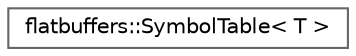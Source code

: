 digraph "Graphical Class Hierarchy"
{
 // LATEX_PDF_SIZE
  bgcolor="transparent";
  edge [fontname=Helvetica,fontsize=10,labelfontname=Helvetica,labelfontsize=10];
  node [fontname=Helvetica,fontsize=10,shape=box,height=0.2,width=0.4];
  rankdir="LR";
  Node0 [id="Node000000",label="flatbuffers::SymbolTable\< T \>",height=0.2,width=0.4,color="grey40", fillcolor="white", style="filled",URL="$classflatbuffers_1_1SymbolTable.html",tooltip=" "];
}
